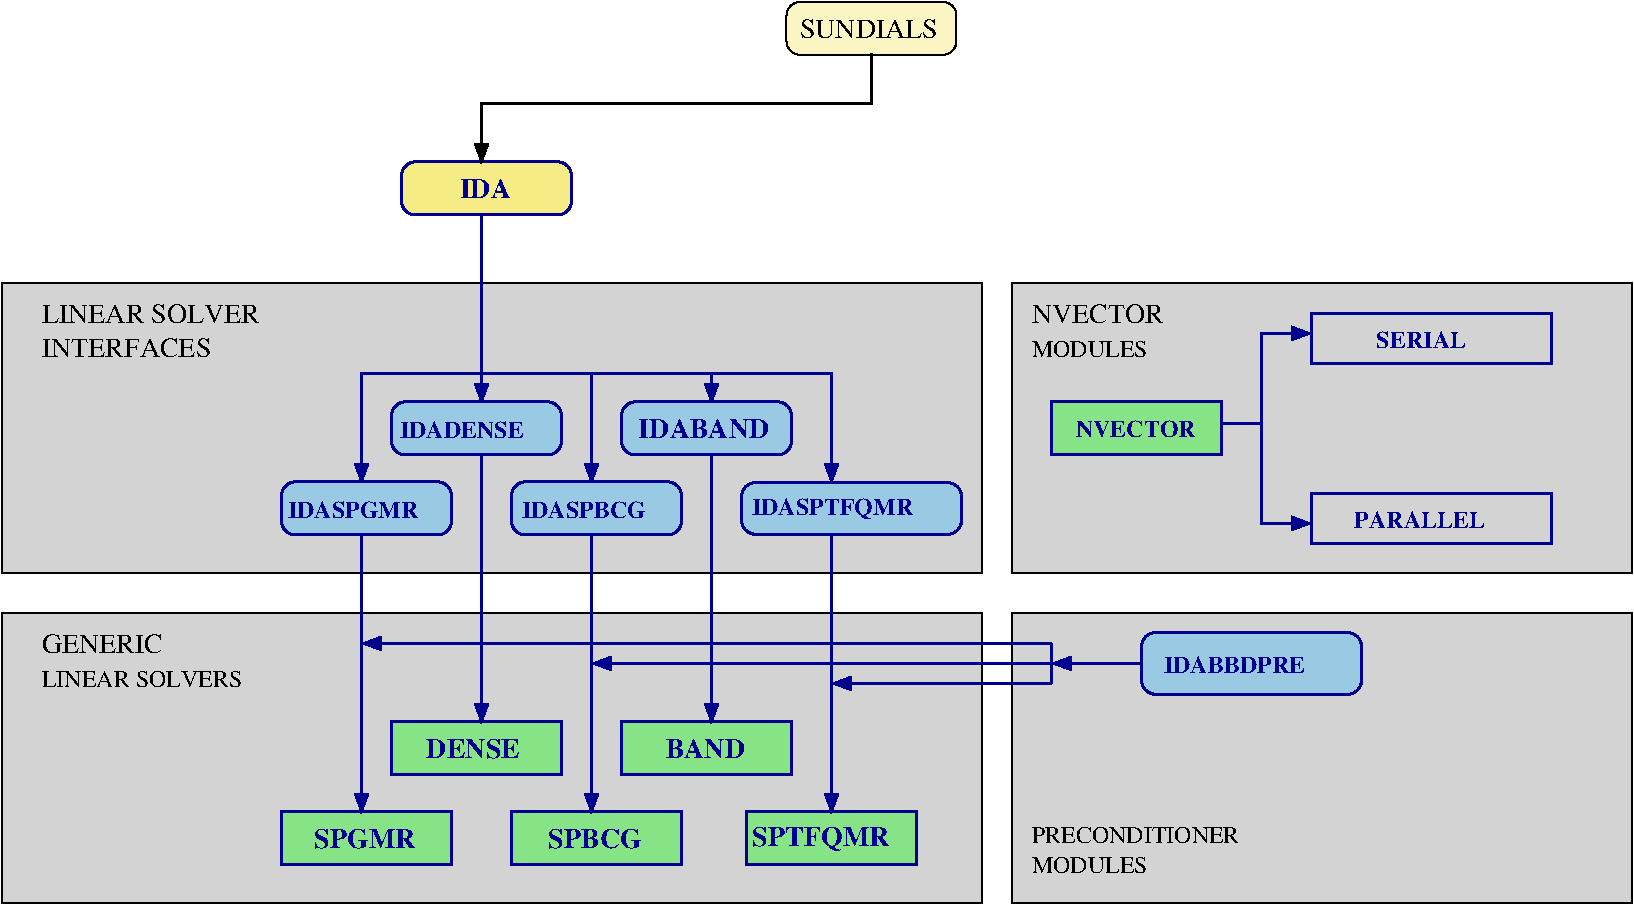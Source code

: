 #FIG 3.2  Produced by xfig version 3.2.5-alpha5
Landscape
Center
Inches
Letter  
100.00
Single
-2
1200 2
0 32 #f5ec86
0 33 #9ac9e4
0 34 #86e486
0 35 #d3d3d3
6 2100 1500 3825 1950
4 0 0 50 0 0 14 0.0000 4 165 1920 2100 1650 LINEAR SOLVER\001
4 0 0 50 0 0 14 0.0000 4 165 1485 2100 1905 INTERFACES\001
-6
6 2100 3975 3675 4425
4 0 0 50 0 0 14 0.0000 4 165 1065 2100 4125 GENERIC\001
4 0 0 50 0 0 12 0.0000 4 150 1785 2100 4380 LINEAR SOLVERS\001
-6
6 7650 -825 9000 -300
2 4 0 1 -1 32 50 0 30 0.000 0 0 7 0 0 5
	 8962 -364 7687 -364 7687 -762 8962 -762 8962 -364
4 0 -1 50 0 0 14 0.0000 4 165 1215 7785 -488 SUNDIALS\001
-6
6 4725 375 6150 900
2 4 0 2 8 32 50 0 20 0.000 0 0 7 0 0 5
	 6075 836 4800 836 4800 438 6075 438 6075 836
4 0 8 50 0 2 14 0.0000 4 165 435 5235 712 IDA\001
-6
6 4650 4575 6075 5100
2 2 0 2 8 34 50 0 20 0.000 0 0 7 0 0 5
	 4725 4639 6000 4639 6000 5036 4725 5036 4725 4639
4 0 8 50 0 2 14 0.0000 4 165 780 4987 4912 DENSE\001
-6
6 3825 5250 5250 5775
2 2 0 2 8 34 50 0 20 0.000 0 0 7 0 0 5
	 3900 5314 5175 5314 5175 5711 3900 5711 3900 5314
4 0 8 50 0 2 14 0.0000 4 165 870 4147 5587 SPGMR\001
-6
6 5550 5250 6975 5775
2 2 0 2 8 34 50 0 20 0.000 0 0 7 0 0 5
	 5625 5314 6900 5314 6900 5711 5625 5711 5625 5314
4 0 8 50 0 2 14 0.0000 4 165 780 5902 5587 SPBCG\001
-6
6 6375 4575 7800 5100
2 2 0 2 8 34 50 0 20 0.000 0 0 7 0 0 5
	 6450 4639 7725 4639 7725 5036 6450 5036 6450 4639
4 0 8 50 0 2 14 0.0000 4 165 675 6780 4912 BAND\001
-6
6 11550 1500 13500 2025
2 2 0 2 8 35 50 0 20 0.000 0 0 7 0 0 5
	 11625 1572 13425 1572 13425 1953 11625 1953 11625 1572
4 0 8 50 0 2 12 0.0000 4 150 825 12112 1837 SERIAL\001
-6
6 9600 2175 11025 2700
2 2 0 2 8 34 50 0 20 0.000 0 0 7 0 0 5
	 9675 2239 10950 2239 10950 2636 9675 2636 9675 2239
4 0 8 50 0 2 12 0.0000 4 150 1080 9855 2505 NVECTOR\001
-6
6 7275 2775 9075 3300
2 4 0 2 8 33 50 0 20 0.000 0 0 7 0 0 5
	 9000 3231 7350 3231 7350 2844 9000 2844 9000 3231
4 0 8 50 0 2 12 0.0000 4 195 1500 7425 3090 IDASPTFQMR\001
-6
6 7350 5250 8700 5775
2 2 0 2 8 34 50 0 20 0.000 0 0 7 0 0 5
	 7387 5314 8662 5314 8662 5711 7387 5711 7387 5314
4 0 8 50 0 2 14 0.0000 4 210 1185 7432 5572 SPTFQMR\001
-6
6 11550 2850 13500 3375
2 2 0 2 8 35 50 0 20 0.000 0 0 7 0 0 5
	 11625 2922 13425 2922 13425 3303 11625 3303 11625 2922
4 0 8 50 0 2 12 0.0000 4 150 1155 11947 3187 PARALLEL\001
-6
2 1 0 2 8 35 50 0 -1 0.000 0 0 -1 1 0 2
	1 1 2.00 90.00 120.00
	 4500 3225 4500 5325
2 1 0 2 8 35 50 0 -1 0.000 0 0 -1 1 0 2
	1 1 2.00 90.00 120.00
	 5400 2625 5400 4650
2 1 0 2 8 35 50 0 -1 0.000 0 0 -1 1 0 2
	1 1 2.00 90.00 120.00
	 6225 3225 6225 5325
2 1 0 2 8 35 50 0 -1 0.000 0 0 -1 1 0 2
	1 1 2.00 90.00 120.00
	 7125 2625 7125 4650
2 1 0 2 8 35 50 0 -1 0.000 0 0 -1 1 0 2
	1 1 2.00 90.00 120.00
	 8025 3225 8025 5325
2 2 0 1 0 35 55 0 20 0.000 0 0 -1 0 0 5
	 1800 1350 9150 1350 9150 3525 1800 3525 1800 1350
2 1 0 2 8 35 50 0 -1 0.000 0 0 -1 1 0 2
	1 1 2.00 90.00 120.00
	 6225 2025 6225 2850
2 1 0 2 8 35 50 0 -1 0.000 0 0 -1 1 0 2
	1 1 2.00 90.00 120.00
	 5400 825 5400 2250
2 1 0 2 8 35 50 0 -1 0.000 0 0 -1 1 0 2
	1 1 2.00 90.00 120.00
	 7125 2025 7125 2250
2 2 0 1 0 35 55 0 20 0.000 0 0 -1 0 0 5
	 1800 3825 9150 3825 9150 6000 1800 6000 1800 3825
2 1 0 2 8 35 50 0 -1 0.000 0 0 -1 1 0 2
	1 1 2.00 90.00 120.00
	 9675 4050 4500 4050
2 1 0 2 8 35 50 0 -1 0.000 0 0 -1 1 0 2
	1 1 2.00 90.00 120.00
	 9675 4200 6225 4200
2 1 0 2 8 35 50 0 -1 0.000 0 0 -1 1 0 2
	1 1 2.00 90.00 120.00
	 9675 4350 8025 4350
2 1 0 2 8 35 50 0 -1 0.000 0 0 -1 0 0 2
	 9675 4050 9675 4350
2 1 0 2 8 35 50 0 -1 0.000 0 0 -1 1 0 2
	1 1 2.00 90.00 120.00
	 10350 4200 9675 4200
2 2 0 1 0 35 55 0 20 0.000 0 0 -1 0 0 5
	 9375 3825 14025 3825 14025 6000 9375 6000 9375 3825
2 2 0 1 0 35 55 0 20 0.000 0 0 -1 0 0 5
	 9375 1350 14025 1350 14025 3525 9375 3525 9375 1350
2 1 0 2 8 35 50 0 -1 0.000 0 0 7 1 1 4
	1 1 2.00 90.00 120.00
	1 1 2.00 90.00 120.00
	 4500 2850 4500 2025 8025 2025 8025 2850
2 4 0 2 8 33 50 0 20 0.000 0 0 7 0 0 5
	 7725 2636 6450 2636 6450 2238 7725 2238 7725 2636
2 4 0 2 8 33 50 0 20 0.000 0 0 7 0 0 5
	 6000 2636 4725 2636 4725 2238 6000 2238 6000 2636
2 4 0 2 8 33 50 0 20 0.000 0 0 7 0 0 5
	 6900 3236 5625 3236 5625 2838 6900 2838 6900 3236
2 4 0 2 8 33 50 0 20 0.000 0 0 7 0 0 5
	 5175 3236 3900 3236 3900 2838 5175 2838 5175 3236
2 4 0 2 8 33 50 0 20 0.000 0 0 7 0 0 5
	 12000 4431 10350 4431 10350 3969 12000 3969 12000 4431
2 1 0 2 8 35 50 0 -1 0.000 0 0 -1 0 0 2
	 10950 2400 11250 2400
2 1 0 2 8 35 50 0 -1 0.000 0 0 -1 1 1 4
	1 1 2.00 90.00 120.00
	1 1 2.00 90.00 120.00
	 11625 3150 11250 3150 11250 1725 11625 1725
2 1 0 2 -1 35 50 0 -1 0.000 0 0 -1 0 1 4
	1 1 2.00 90.00 120.00
	 5400 450 5400 0 8325 0 8325 -375
4 0 0 50 0 0 14 0.0000 4 165 1170 9525 1650 NVECTOR\001
4 0 0 50 0 0 12 0.0000 4 150 1035 9525 1905 MODULES\001
4 0 0 50 0 0 12 0.0000 4 150 1875 9525 5550 PRECONDITIONER\001
4 0 0 50 0 0 12 0.0000 4 150 1035 9525 5775 MODULES\001
4 0 8 50 0 2 14 0.0000 4 165 1110 6577 2512 IDABAND\001
4 0 8 50 0 2 12 0.0000 4 150 1185 3945 3112 IDASPGMR\001
4 0 8 50 0 2 12 0.0000 4 150 1155 4785 2512 IDADENSE\001
4 0 8 50 0 2 12 0.0000 4 150 1125 5700 3112 IDASPBCG\001
4 0 8 50 0 2 12 0.0000 4 150 1320 10515 4275 IDABBDPRE\001
